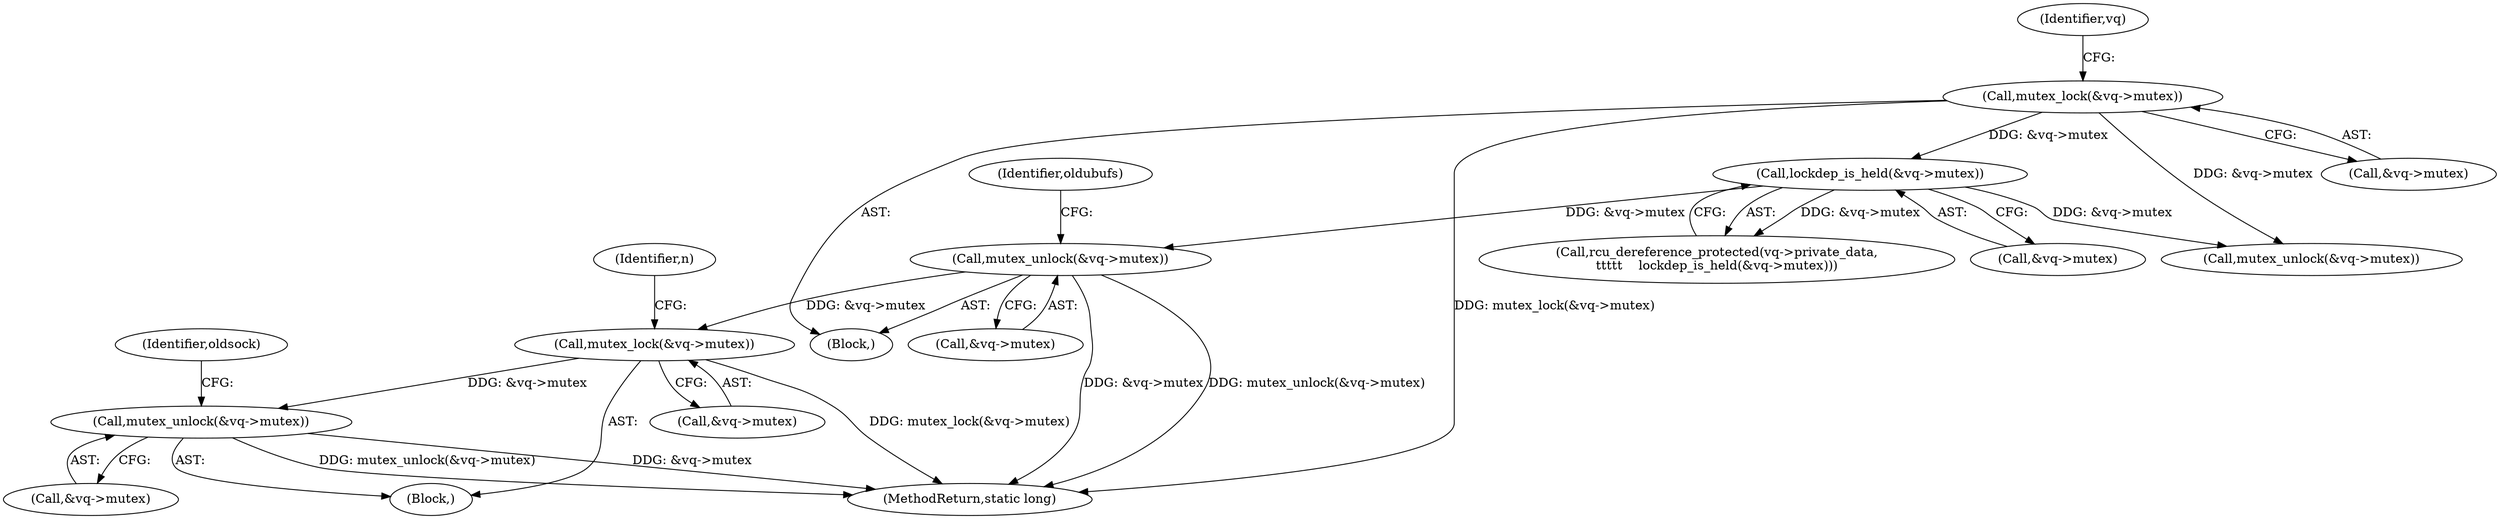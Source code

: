 digraph "0_linux_dd7633ecd553a5e304d349aa6f8eb8a0417098c5@API" {
"1000281" [label="(Call,mutex_lock(&vq->mutex))"];
"1000271" [label="(Call,mutex_unlock(&vq->mutex))"];
"1000196" [label="(Call,lockdep_is_held(&vq->mutex))"];
"1000162" [label="(Call,mutex_lock(&vq->mutex))"];
"1000289" [label="(Call,mutex_unlock(&vq->mutex))"];
"1000271" [label="(Call,mutex_unlock(&vq->mutex))"];
"1000278" [label="(Block,)"];
"1000295" [label="(Identifier,oldsock)"];
"1000287" [label="(Identifier,n)"];
"1000277" [label="(Identifier,oldubufs)"];
"1000197" [label="(Call,&vq->mutex)"];
"1000163" [label="(Call,&vq->mutex)"];
"1000282" [label="(Call,&vq->mutex)"];
"1000289" [label="(Call,mutex_unlock(&vq->mutex))"];
"1000196" [label="(Call,lockdep_is_held(&vq->mutex))"];
"1000281" [label="(Call,mutex_lock(&vq->mutex))"];
"1000272" [label="(Call,&vq->mutex)"];
"1000332" [label="(Call,mutex_unlock(&vq->mutex))"];
"1000106" [label="(Block,)"];
"1000170" [label="(Identifier,vq)"];
"1000192" [label="(Call,rcu_dereference_protected(vq->private_data,\n\t\t\t\t\t    lockdep_is_held(&vq->mutex)))"];
"1000290" [label="(Call,&vq->mutex)"];
"1000162" [label="(Call,mutex_lock(&vq->mutex))"];
"1000347" [label="(MethodReturn,static long)"];
"1000281" -> "1000278"  [label="AST: "];
"1000281" -> "1000282"  [label="CFG: "];
"1000282" -> "1000281"  [label="AST: "];
"1000287" -> "1000281"  [label="CFG: "];
"1000281" -> "1000347"  [label="DDG: mutex_lock(&vq->mutex)"];
"1000271" -> "1000281"  [label="DDG: &vq->mutex"];
"1000281" -> "1000289"  [label="DDG: &vq->mutex"];
"1000271" -> "1000106"  [label="AST: "];
"1000271" -> "1000272"  [label="CFG: "];
"1000272" -> "1000271"  [label="AST: "];
"1000277" -> "1000271"  [label="CFG: "];
"1000271" -> "1000347"  [label="DDG: &vq->mutex"];
"1000271" -> "1000347"  [label="DDG: mutex_unlock(&vq->mutex)"];
"1000196" -> "1000271"  [label="DDG: &vq->mutex"];
"1000196" -> "1000192"  [label="AST: "];
"1000196" -> "1000197"  [label="CFG: "];
"1000197" -> "1000196"  [label="AST: "];
"1000192" -> "1000196"  [label="CFG: "];
"1000196" -> "1000192"  [label="DDG: &vq->mutex"];
"1000162" -> "1000196"  [label="DDG: &vq->mutex"];
"1000196" -> "1000332"  [label="DDG: &vq->mutex"];
"1000162" -> "1000106"  [label="AST: "];
"1000162" -> "1000163"  [label="CFG: "];
"1000163" -> "1000162"  [label="AST: "];
"1000170" -> "1000162"  [label="CFG: "];
"1000162" -> "1000347"  [label="DDG: mutex_lock(&vq->mutex)"];
"1000162" -> "1000332"  [label="DDG: &vq->mutex"];
"1000289" -> "1000278"  [label="AST: "];
"1000289" -> "1000290"  [label="CFG: "];
"1000290" -> "1000289"  [label="AST: "];
"1000295" -> "1000289"  [label="CFG: "];
"1000289" -> "1000347"  [label="DDG: &vq->mutex"];
"1000289" -> "1000347"  [label="DDG: mutex_unlock(&vq->mutex)"];
}
